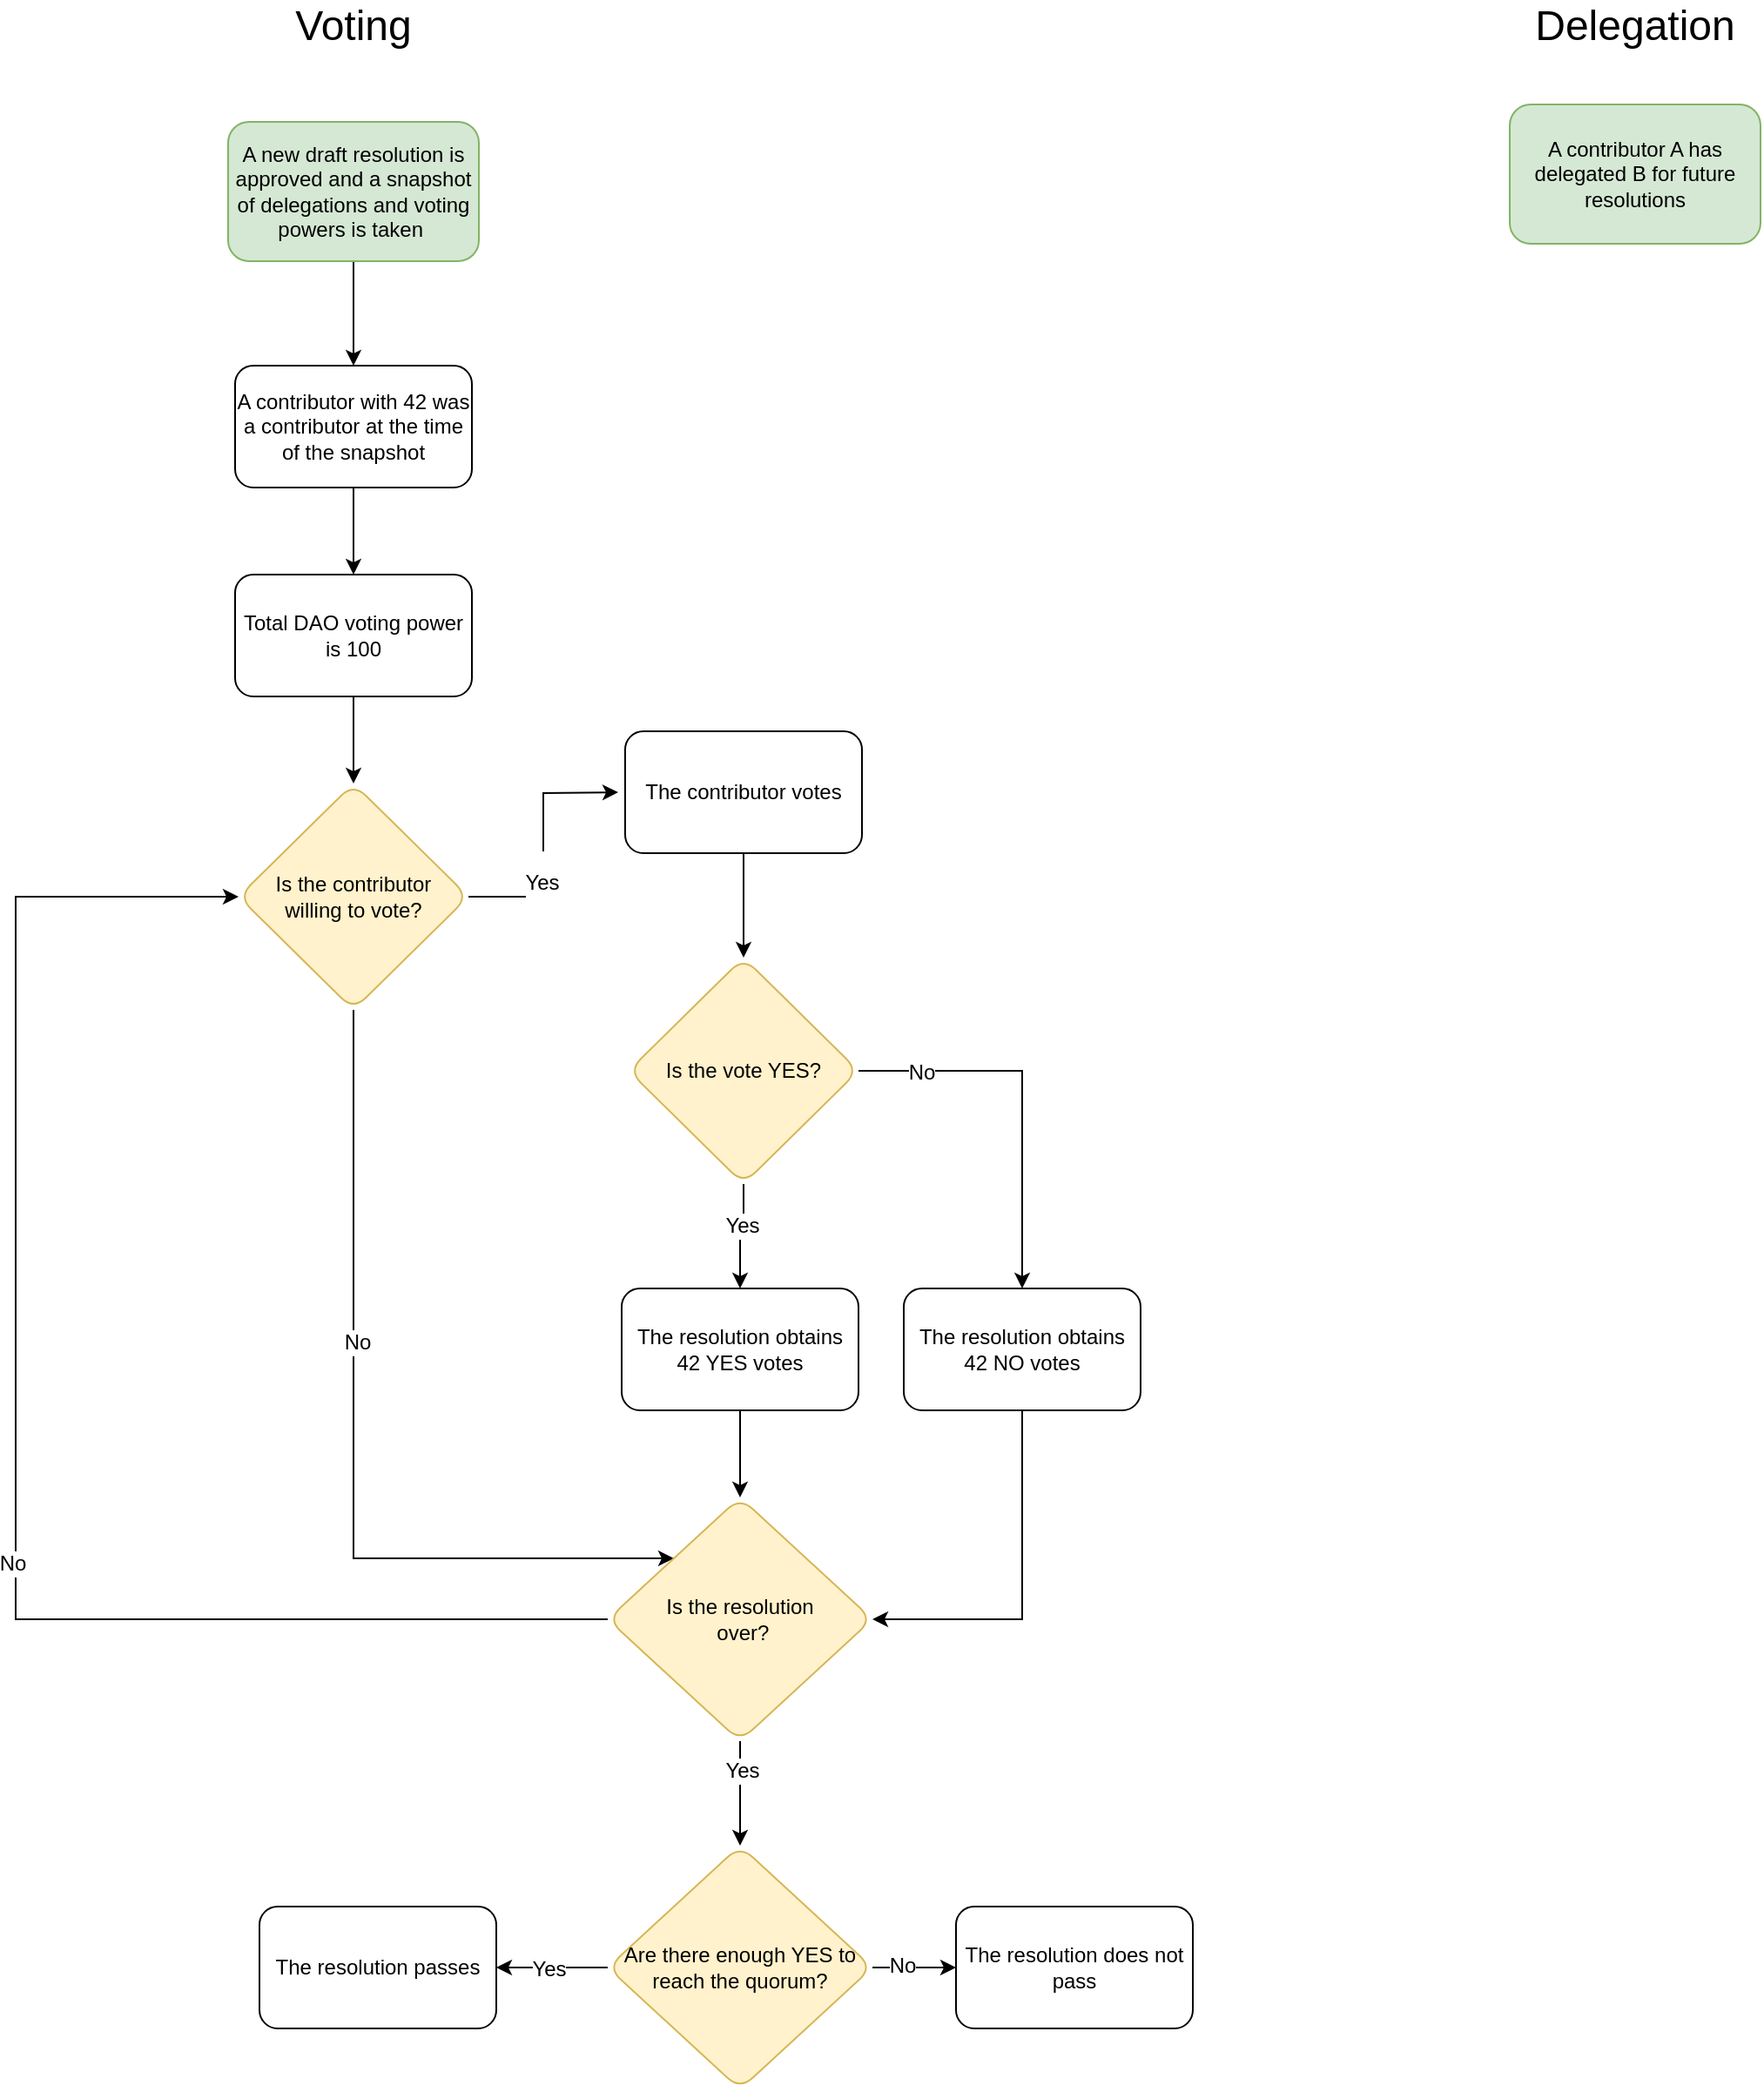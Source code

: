 <mxfile version="20.0.4" type="github">
  <diagram id="C5RBs43oDa-KdzZeNtuy" name="Page-1">
    <mxGraphModel dx="946" dy="1698" grid="1" gridSize="10" guides="1" tooltips="1" connect="1" arrows="1" fold="1" page="1" pageScale="1" pageWidth="827" pageHeight="1169" math="0" shadow="0">
      <root>
        <mxCell id="WIyWlLk6GJQsqaUBKTNV-0" />
        <mxCell id="WIyWlLk6GJQsqaUBKTNV-1" parent="WIyWlLk6GJQsqaUBKTNV-0" />
        <mxCell id="p6B5cSZv_JR1WM5m22Rt-24" style="edgeStyle=orthogonalEdgeStyle;rounded=0;orthogonalLoop=1;jettySize=auto;html=1;fontSize=12;" edge="1" parent="WIyWlLk6GJQsqaUBKTNV-1" source="WIyWlLk6GJQsqaUBKTNV-3" target="p6B5cSZv_JR1WM5m22Rt-22">
          <mxGeometry relative="1" as="geometry" />
        </mxCell>
        <mxCell id="WIyWlLk6GJQsqaUBKTNV-3" value="A contributor with 42 was a contributor at the time of the snapshot" style="rounded=1;whiteSpace=wrap;html=1;fontSize=12;glass=0;strokeWidth=1;shadow=0;" parent="WIyWlLk6GJQsqaUBKTNV-1" vertex="1">
          <mxGeometry x="346" y="90" width="136" height="70" as="geometry" />
        </mxCell>
        <mxCell id="p6B5cSZv_JR1WM5m22Rt-0" value="&lt;font style=&quot;font-size: 24px;&quot;&gt;Voting&lt;/font&gt;" style="text;html=1;strokeColor=none;fillColor=none;align=center;verticalAlign=middle;whiteSpace=wrap;rounded=0;" vertex="1" parent="WIyWlLk6GJQsqaUBKTNV-1">
          <mxGeometry x="384" y="-120" width="60" height="30" as="geometry" />
        </mxCell>
        <mxCell id="p6B5cSZv_JR1WM5m22Rt-7" value="" style="edgeStyle=orthogonalEdgeStyle;rounded=0;orthogonalLoop=1;jettySize=auto;html=1;fontSize=24;" edge="1" parent="WIyWlLk6GJQsqaUBKTNV-1" source="p6B5cSZv_JR1WM5m22Rt-3">
          <mxGeometry relative="1" as="geometry">
            <mxPoint x="566" y="335" as="targetPoint" />
          </mxGeometry>
        </mxCell>
        <mxCell id="p6B5cSZv_JR1WM5m22Rt-11" value="&lt;font style=&quot;font-size: 12px;&quot;&gt;Yes&lt;/font&gt;" style="edgeLabel;html=1;align=center;verticalAlign=middle;resizable=0;points=[];fontSize=24;" vertex="1" connectable="0" parent="p6B5cSZv_JR1WM5m22Rt-7">
          <mxGeometry x="-0.233" y="1" relative="1" as="geometry">
            <mxPoint y="1" as="offset" />
          </mxGeometry>
        </mxCell>
        <mxCell id="p6B5cSZv_JR1WM5m22Rt-9" value="" style="edgeStyle=orthogonalEdgeStyle;rounded=0;orthogonalLoop=1;jettySize=auto;html=1;fontSize=24;entryX=0;entryY=0;entryDx=0;entryDy=0;exitX=0.5;exitY=1;exitDx=0;exitDy=0;" edge="1" parent="WIyWlLk6GJQsqaUBKTNV-1" source="p6B5cSZv_JR1WM5m22Rt-3" target="p6B5cSZv_JR1WM5m22Rt-25">
          <mxGeometry relative="1" as="geometry">
            <mxPoint x="414" y="550" as="targetPoint" />
            <Array as="points">
              <mxPoint x="414" y="775" />
            </Array>
          </mxGeometry>
        </mxCell>
        <mxCell id="p6B5cSZv_JR1WM5m22Rt-12" value="No" style="edgeLabel;html=1;align=center;verticalAlign=middle;resizable=0;points=[];fontSize=12;" vertex="1" connectable="0" parent="p6B5cSZv_JR1WM5m22Rt-9">
          <mxGeometry x="-0.235" y="2" relative="1" as="geometry">
            <mxPoint as="offset" />
          </mxGeometry>
        </mxCell>
        <mxCell id="p6B5cSZv_JR1WM5m22Rt-3" value="Is the contributor &lt;br&gt;willing to vote?" style="rhombus;whiteSpace=wrap;html=1;rounded=1;glass=0;strokeWidth=1;shadow=0;fillColor=#fff2cc;strokeColor=#d6b656;" vertex="1" parent="WIyWlLk6GJQsqaUBKTNV-1">
          <mxGeometry x="348" y="330" width="132" height="130" as="geometry" />
        </mxCell>
        <mxCell id="p6B5cSZv_JR1WM5m22Rt-19" style="edgeStyle=orthogonalEdgeStyle;rounded=0;orthogonalLoop=1;jettySize=auto;html=1;entryX=0.5;entryY=0;entryDx=0;entryDy=0;fontSize=12;" edge="1" parent="WIyWlLk6GJQsqaUBKTNV-1" source="p6B5cSZv_JR1WM5m22Rt-10" target="p6B5cSZv_JR1WM5m22Rt-17">
          <mxGeometry relative="1" as="geometry" />
        </mxCell>
        <mxCell id="p6B5cSZv_JR1WM5m22Rt-10" value="The contributor votes" style="rounded=1;whiteSpace=wrap;html=1;fontSize=12;glass=0;strokeWidth=1;shadow=0;" vertex="1" parent="WIyWlLk6GJQsqaUBKTNV-1">
          <mxGeometry x="570" y="300" width="136" height="70" as="geometry" />
        </mxCell>
        <mxCell id="p6B5cSZv_JR1WM5m22Rt-26" style="edgeStyle=orthogonalEdgeStyle;rounded=0;orthogonalLoop=1;jettySize=auto;html=1;entryX=0.5;entryY=0;entryDx=0;entryDy=0;fontSize=12;" edge="1" parent="WIyWlLk6GJQsqaUBKTNV-1" source="p6B5cSZv_JR1WM5m22Rt-16" target="p6B5cSZv_JR1WM5m22Rt-25">
          <mxGeometry relative="1" as="geometry" />
        </mxCell>
        <mxCell id="p6B5cSZv_JR1WM5m22Rt-16" value="The resolution obtains 42 YES votes" style="rounded=1;whiteSpace=wrap;html=1;fontSize=12;glass=0;strokeWidth=1;shadow=0;" vertex="1" parent="WIyWlLk6GJQsqaUBKTNV-1">
          <mxGeometry x="568" y="620" width="136" height="70" as="geometry" />
        </mxCell>
        <mxCell id="p6B5cSZv_JR1WM5m22Rt-18" style="edgeStyle=orthogonalEdgeStyle;rounded=0;orthogonalLoop=1;jettySize=auto;html=1;entryX=0.5;entryY=0;entryDx=0;entryDy=0;fontSize=12;" edge="1" parent="WIyWlLk6GJQsqaUBKTNV-1" source="p6B5cSZv_JR1WM5m22Rt-17" target="p6B5cSZv_JR1WM5m22Rt-16">
          <mxGeometry relative="1" as="geometry" />
        </mxCell>
        <mxCell id="p6B5cSZv_JR1WM5m22Rt-38" value="Yes" style="edgeLabel;html=1;align=center;verticalAlign=middle;resizable=0;points=[];fontSize=12;" vertex="1" connectable="0" parent="p6B5cSZv_JR1WM5m22Rt-18">
          <mxGeometry x="-0.25" y="-1" relative="1" as="geometry">
            <mxPoint as="offset" />
          </mxGeometry>
        </mxCell>
        <mxCell id="p6B5cSZv_JR1WM5m22Rt-20" style="edgeStyle=orthogonalEdgeStyle;rounded=0;orthogonalLoop=1;jettySize=auto;html=1;fontSize=12;entryX=0.5;entryY=0;entryDx=0;entryDy=0;" edge="1" parent="WIyWlLk6GJQsqaUBKTNV-1" source="p6B5cSZv_JR1WM5m22Rt-17" target="p6B5cSZv_JR1WM5m22Rt-21">
          <mxGeometry relative="1" as="geometry">
            <mxPoint x="800" y="620" as="targetPoint" />
          </mxGeometry>
        </mxCell>
        <mxCell id="p6B5cSZv_JR1WM5m22Rt-37" value="No" style="edgeLabel;html=1;align=center;verticalAlign=middle;resizable=0;points=[];fontSize=12;" vertex="1" connectable="0" parent="p6B5cSZv_JR1WM5m22Rt-20">
          <mxGeometry x="-0.671" relative="1" as="geometry">
            <mxPoint y="1" as="offset" />
          </mxGeometry>
        </mxCell>
        <mxCell id="p6B5cSZv_JR1WM5m22Rt-17" value="Is the vote YES?" style="rhombus;whiteSpace=wrap;html=1;rounded=1;glass=0;strokeWidth=1;shadow=0;fillColor=#fff2cc;strokeColor=#d6b656;" vertex="1" parent="WIyWlLk6GJQsqaUBKTNV-1">
          <mxGeometry x="572" y="430" width="132" height="130" as="geometry" />
        </mxCell>
        <mxCell id="p6B5cSZv_JR1WM5m22Rt-27" style="edgeStyle=orthogonalEdgeStyle;rounded=0;orthogonalLoop=1;jettySize=auto;html=1;entryX=1;entryY=0.5;entryDx=0;entryDy=0;fontSize=12;exitX=0.5;exitY=1;exitDx=0;exitDy=0;" edge="1" parent="WIyWlLk6GJQsqaUBKTNV-1" source="p6B5cSZv_JR1WM5m22Rt-21" target="p6B5cSZv_JR1WM5m22Rt-25">
          <mxGeometry relative="1" as="geometry" />
        </mxCell>
        <mxCell id="p6B5cSZv_JR1WM5m22Rt-21" value="The resolution obtains 42 NO votes" style="rounded=1;whiteSpace=wrap;html=1;fontSize=12;glass=0;strokeWidth=1;shadow=0;" vertex="1" parent="WIyWlLk6GJQsqaUBKTNV-1">
          <mxGeometry x="730" y="620" width="136" height="70" as="geometry" />
        </mxCell>
        <mxCell id="p6B5cSZv_JR1WM5m22Rt-23" style="edgeStyle=orthogonalEdgeStyle;rounded=0;orthogonalLoop=1;jettySize=auto;html=1;fontSize=12;" edge="1" parent="WIyWlLk6GJQsqaUBKTNV-1" source="p6B5cSZv_JR1WM5m22Rt-22" target="p6B5cSZv_JR1WM5m22Rt-3">
          <mxGeometry relative="1" as="geometry" />
        </mxCell>
        <mxCell id="p6B5cSZv_JR1WM5m22Rt-22" value="Total DAO voting power is 100" style="rounded=1;whiteSpace=wrap;html=1;fontSize=12;glass=0;strokeWidth=1;shadow=0;" vertex="1" parent="WIyWlLk6GJQsqaUBKTNV-1">
          <mxGeometry x="346" y="210" width="136" height="70" as="geometry" />
        </mxCell>
        <mxCell id="p6B5cSZv_JR1WM5m22Rt-43" style="edgeStyle=orthogonalEdgeStyle;rounded=0;orthogonalLoop=1;jettySize=auto;html=1;fontSize=12;entryX=0.5;entryY=0;entryDx=0;entryDy=0;" edge="1" parent="WIyWlLk6GJQsqaUBKTNV-1" source="p6B5cSZv_JR1WM5m22Rt-25" target="p6B5cSZv_JR1WM5m22Rt-46">
          <mxGeometry relative="1" as="geometry">
            <mxPoint x="626" y="920" as="targetPoint" />
          </mxGeometry>
        </mxCell>
        <mxCell id="p6B5cSZv_JR1WM5m22Rt-45" value="Yes" style="edgeLabel;html=1;align=center;verticalAlign=middle;resizable=0;points=[];fontSize=12;" vertex="1" connectable="0" parent="p6B5cSZv_JR1WM5m22Rt-43">
          <mxGeometry x="-0.485" y="1" relative="1" as="geometry">
            <mxPoint y="1" as="offset" />
          </mxGeometry>
        </mxCell>
        <mxCell id="p6B5cSZv_JR1WM5m22Rt-25" value="Is the resolution&lt;br&gt;&amp;nbsp;over?" style="rhombus;whiteSpace=wrap;html=1;rounded=1;glass=0;strokeWidth=1;shadow=0;fillColor=#fff2cc;strokeColor=#d6b656;" vertex="1" parent="WIyWlLk6GJQsqaUBKTNV-1">
          <mxGeometry x="560" y="740" width="152" height="140" as="geometry" />
        </mxCell>
        <mxCell id="p6B5cSZv_JR1WM5m22Rt-36" value="The resolution passes" style="rounded=1;whiteSpace=wrap;html=1;fontSize=12;glass=0;strokeWidth=1;shadow=0;" vertex="1" parent="WIyWlLk6GJQsqaUBKTNV-1">
          <mxGeometry x="360" y="975" width="136" height="70" as="geometry" />
        </mxCell>
        <mxCell id="p6B5cSZv_JR1WM5m22Rt-41" style="edgeStyle=orthogonalEdgeStyle;rounded=0;orthogonalLoop=1;jettySize=auto;html=1;entryX=0;entryY=0.5;entryDx=0;entryDy=0;fontSize=12;exitX=0;exitY=0.5;exitDx=0;exitDy=0;" edge="1" parent="WIyWlLk6GJQsqaUBKTNV-1" source="p6B5cSZv_JR1WM5m22Rt-25" target="p6B5cSZv_JR1WM5m22Rt-3">
          <mxGeometry relative="1" as="geometry">
            <Array as="points">
              <mxPoint x="220" y="810" />
              <mxPoint x="220" y="395" />
            </Array>
          </mxGeometry>
        </mxCell>
        <mxCell id="p6B5cSZv_JR1WM5m22Rt-42" value="No" style="edgeLabel;html=1;align=center;verticalAlign=middle;resizable=0;points=[];fontSize=12;" vertex="1" connectable="0" parent="p6B5cSZv_JR1WM5m22Rt-41">
          <mxGeometry x="-0.156" y="2" relative="1" as="geometry">
            <mxPoint as="offset" />
          </mxGeometry>
        </mxCell>
        <mxCell id="p6B5cSZv_JR1WM5m22Rt-47" style="edgeStyle=orthogonalEdgeStyle;rounded=0;orthogonalLoop=1;jettySize=auto;html=1;fontSize=12;entryX=0;entryY=0.5;entryDx=0;entryDy=0;" edge="1" parent="WIyWlLk6GJQsqaUBKTNV-1" source="p6B5cSZv_JR1WM5m22Rt-46" target="p6B5cSZv_JR1WM5m22Rt-48">
          <mxGeometry relative="1" as="geometry">
            <mxPoint x="740" y="1010" as="targetPoint" />
          </mxGeometry>
        </mxCell>
        <mxCell id="p6B5cSZv_JR1WM5m22Rt-51" value="No" style="edgeLabel;html=1;align=center;verticalAlign=middle;resizable=0;points=[];fontSize=12;" vertex="1" connectable="0" parent="p6B5cSZv_JR1WM5m22Rt-47">
          <mxGeometry x="-0.286" y="1" relative="1" as="geometry">
            <mxPoint as="offset" />
          </mxGeometry>
        </mxCell>
        <mxCell id="p6B5cSZv_JR1WM5m22Rt-49" style="edgeStyle=orthogonalEdgeStyle;rounded=0;orthogonalLoop=1;jettySize=auto;html=1;entryX=1;entryY=0.5;entryDx=0;entryDy=0;fontSize=12;" edge="1" parent="WIyWlLk6GJQsqaUBKTNV-1" source="p6B5cSZv_JR1WM5m22Rt-46" target="p6B5cSZv_JR1WM5m22Rt-36">
          <mxGeometry relative="1" as="geometry" />
        </mxCell>
        <mxCell id="p6B5cSZv_JR1WM5m22Rt-50" value="Yes" style="edgeLabel;html=1;align=center;verticalAlign=middle;resizable=0;points=[];fontSize=12;" vertex="1" connectable="0" parent="p6B5cSZv_JR1WM5m22Rt-49">
          <mxGeometry x="0.074" y="1" relative="1" as="geometry">
            <mxPoint as="offset" />
          </mxGeometry>
        </mxCell>
        <mxCell id="p6B5cSZv_JR1WM5m22Rt-46" value="Are there enough YES to reach the quorum?" style="rhombus;whiteSpace=wrap;html=1;rounded=1;glass=0;strokeWidth=1;shadow=0;fillColor=#fff2cc;strokeColor=#d6b656;" vertex="1" parent="WIyWlLk6GJQsqaUBKTNV-1">
          <mxGeometry x="560" y="940" width="152" height="140" as="geometry" />
        </mxCell>
        <mxCell id="p6B5cSZv_JR1WM5m22Rt-48" value="The resolution does not pass" style="rounded=1;whiteSpace=wrap;html=1;fontSize=12;glass=0;strokeWidth=1;shadow=0;" vertex="1" parent="WIyWlLk6GJQsqaUBKTNV-1">
          <mxGeometry x="760" y="975" width="136" height="70" as="geometry" />
        </mxCell>
        <mxCell id="p6B5cSZv_JR1WM5m22Rt-98" style="edgeStyle=orthogonalEdgeStyle;rounded=0;orthogonalLoop=1;jettySize=auto;html=1;fontSize=12;" edge="1" parent="WIyWlLk6GJQsqaUBKTNV-1" source="p6B5cSZv_JR1WM5m22Rt-70" target="WIyWlLk6GJQsqaUBKTNV-3">
          <mxGeometry relative="1" as="geometry" />
        </mxCell>
        <mxCell id="p6B5cSZv_JR1WM5m22Rt-70" value="A new draft resolution is approved and a snapshot of delegations and voting powers is taken&amp;nbsp;" style="rounded=1;whiteSpace=wrap;html=1;fontSize=12;glass=0;strokeWidth=1;shadow=0;fillColor=#d5e8d4;strokeColor=#82b366;" vertex="1" parent="WIyWlLk6GJQsqaUBKTNV-1">
          <mxGeometry x="342" y="-50" width="144" height="80" as="geometry" />
        </mxCell>
        <mxCell id="p6B5cSZv_JR1WM5m22Rt-99" value="&lt;font style=&quot;font-size: 24px;&quot;&gt;Delegation&lt;/font&gt;" style="text;html=1;strokeColor=none;fillColor=none;align=center;verticalAlign=middle;whiteSpace=wrap;rounded=0;" vertex="1" parent="WIyWlLk6GJQsqaUBKTNV-1">
          <mxGeometry x="1120" y="-120" width="60" height="30" as="geometry" />
        </mxCell>
        <mxCell id="p6B5cSZv_JR1WM5m22Rt-100" value="A contributor A has delegated B for future resolutions" style="rounded=1;whiteSpace=wrap;html=1;fontSize=12;glass=0;strokeWidth=1;shadow=0;fillColor=#d5e8d4;strokeColor=#82b366;" vertex="1" parent="WIyWlLk6GJQsqaUBKTNV-1">
          <mxGeometry x="1078" y="-60" width="144" height="80" as="geometry" />
        </mxCell>
      </root>
    </mxGraphModel>
  </diagram>
</mxfile>

